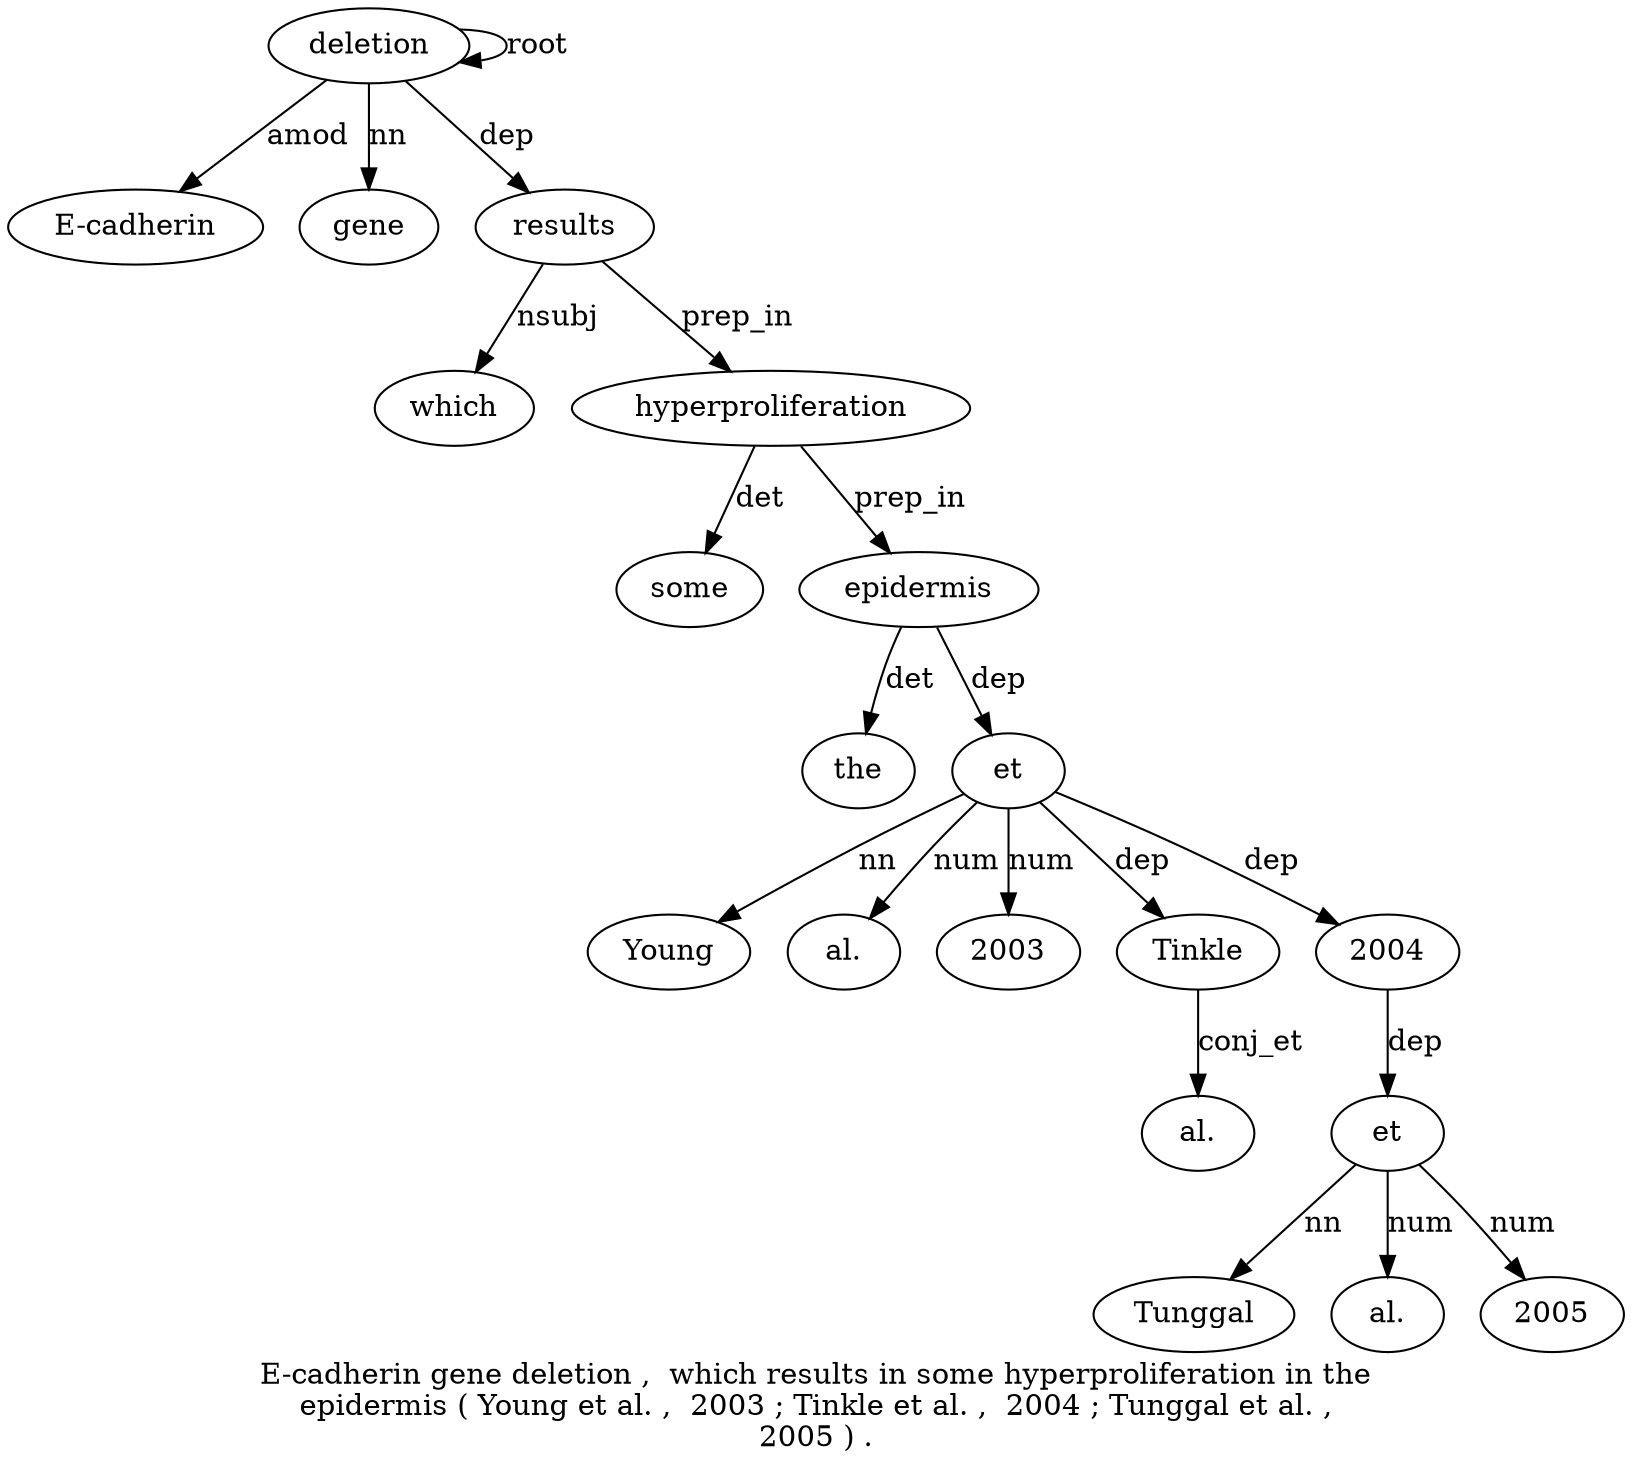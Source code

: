 digraph "E-cadherin gene deletion ,  which results in some hyperproliferation in the epidermis ( Young et al. ,  2003 ; Tinkle et al. ,  2004 ; Tunggal et al. ,  2005 ) ." {
label="E-cadherin gene deletion ,  which results in some hyperproliferation in the
epidermis ( Young et al. ,  2003 ; Tinkle et al. ,  2004 ; Tunggal et al. ,
2005 ) .";
deletion3 [style=filled, fillcolor=white, label=deletion];
"E-cadherin1" [style=filled, fillcolor=white, label="E-cadherin"];
deletion3 -> "E-cadherin1"  [label=amod];
gene2 [style=filled, fillcolor=white, label=gene];
deletion3 -> gene2  [label=nn];
deletion3 -> deletion3  [label=root];
results6 [style=filled, fillcolor=white, label=results];
which5 [style=filled, fillcolor=white, label=which];
results6 -> which5  [label=nsubj];
deletion3 -> results6  [label=dep];
hyperproliferation9 [style=filled, fillcolor=white, label=hyperproliferation];
some8 [style=filled, fillcolor=white, label=some];
hyperproliferation9 -> some8  [label=det];
results6 -> hyperproliferation9  [label=prep_in];
epidermis12 [style=filled, fillcolor=white, label=epidermis];
the11 [style=filled, fillcolor=white, label=the];
epidermis12 -> the11  [label=det];
hyperproliferation9 -> epidermis12  [label=prep_in];
et15 [style=filled, fillcolor=white, label=et];
Young14 [style=filled, fillcolor=white, label=Young];
et15 -> Young14  [label=nn];
epidermis12 -> et15  [label=dep];
"al.16" [style=filled, fillcolor=white, label="al."];
et15 -> "al.16"  [label=num];
200318 [style=filled, fillcolor=white, label=2003];
et15 -> 200318  [label=num];
Tinkle20 [style=filled, fillcolor=white, label=Tinkle];
et15 -> Tinkle20  [label=dep];
"al.22" [style=filled, fillcolor=white, label="al."];
Tinkle20 -> "al.22"  [label=conj_et];
2004 [style=filled, fillcolor=white, label=2004];
et15 -> 2004  [label=dep];
et27 [style=filled, fillcolor=white, label=et];
Tunggal26 [style=filled, fillcolor=white, label=Tunggal];
et27 -> Tunggal26  [label=nn];
2004 -> et27  [label=dep];
"al.28" [style=filled, fillcolor=white, label="al."];
et27 -> "al.28"  [label=num];
20053 [style=filled, fillcolor=white, label=2005];
et27 -> 20053  [label=num];
}
